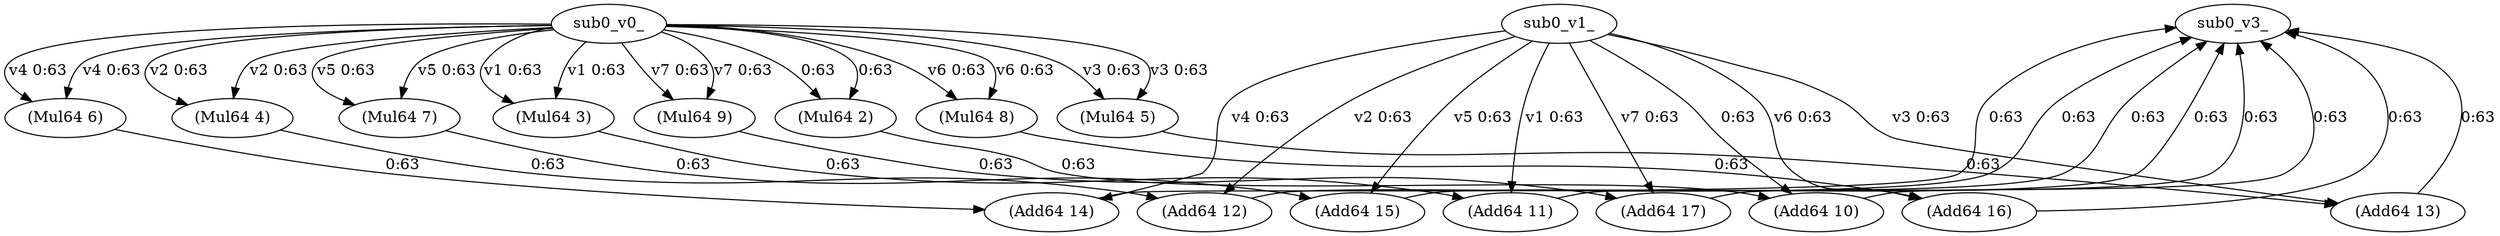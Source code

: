 Digraph G { 
newrank=true;
 N0 [ label = "sub0_v0_", color= "black"]; 
N0 -> N2[ color=black label = "0:63"];
N0 -> N2[ color=black label = "0:63"];
N0 -> N3[ color=black label = "v1 0:63"];
N0 -> N3[ color=black label = "v1 0:63"];
N0 -> N4[ color=black label = "v2 0:63"];
N0 -> N4[ color=black label = "v2 0:63"];
N0 -> N5[ color=black label = "v3 0:63"];
N0 -> N5[ color=black label = "v3 0:63"];
N0 -> N6[ color=black label = "v4 0:63"];
N0 -> N6[ color=black label = "v4 0:63"];
N0 -> N7[ color=black label = "v5 0:63"];
N0 -> N7[ color=black label = "v5 0:63"];
N0 -> N8[ color=black label = "v6 0:63"];
N0 -> N8[ color=black label = "v6 0:63"];
N0 -> N9[ color=black label = "v7 0:63"];
N0 -> N9[ color=black label = "v7 0:63"];

N1 [ label = "sub0_v1_", color= "black"]; 
N1 -> N10[ color=black label = "0:63"];
N1 -> N11[ color=black label = "v1 0:63"];
N1 -> N12[ color=black label = "v2 0:63"];
N1 -> N13[ color=black label = "v3 0:63"];
N1 -> N14[ color=black label = "v4 0:63"];
N1 -> N15[ color=black label = "v5 0:63"];
N1 -> N16[ color=black label = "v6 0:63"];
N1 -> N17[ color=black label = "v7 0:63"];

N2 [ label = "(Mul64 2)", color= "black"]; 
N2 -> N10[ color=black label = "0:63"];

N3 [ label = "(Mul64 3)", color= "black"]; 
N3 -> N11[ color=black label = "0:63"];

N4 [ label = "(Mul64 4)", color= "black"]; 
N4 -> N12[ color=black label = "0:63"];

N5 [ label = "(Mul64 5)", color= "black"]; 
N5 -> N13[ color=black label = "0:63"];

N6 [ label = "(Mul64 6)", color= "black"]; 
N6 -> N14[ color=black label = "0:63"];

N7 [ label = "(Mul64 7)", color= "black"]; 
N7 -> N15[ color=black label = "0:63"];

N8 [ label = "(Mul64 8)", color= "black"]; 
N8 -> N16[ color=black label = "0:63"];

N9 [ label = "(Mul64 9)", color= "black"]; 
N9 -> N17[ color=black label = "0:63"];

N10 [ label = "(Add64 10)", color= "black"]; 
N10 -> N18[ color=black label = "0:63"];

N11 [ label = "(Add64 11)", color= "black"]; 
N11 -> N18[ color=black label = "0:63"];

N12 [ label = "(Add64 12)", color= "black"]; 
N12 -> N18[ color=black label = "0:63"];

N13 [ label = "(Add64 13)", color= "black"]; 
N13 -> N18[ color=black label = "0:63"];

N14 [ label = "(Add64 14)", color= "black"]; 
N14 -> N18[ color=black label = "0:63"];

N15 [ label = "(Add64 15)", color= "black"]; 
N15 -> N18[ color=black label = "0:63"];

N16 [ label = "(Add64 16)", color= "black"]; 
N16 -> N18[ color=black label = "0:63"];

N17 [ label = "(Add64 17)", color= "black"]; 
N17 -> N18[ color=black label = "0:63"];

N18 [ label = "sub0_v3_", color= "black"]; 

	{ rank = same; N0 N1 	{ rank = same; N18 }}
}
